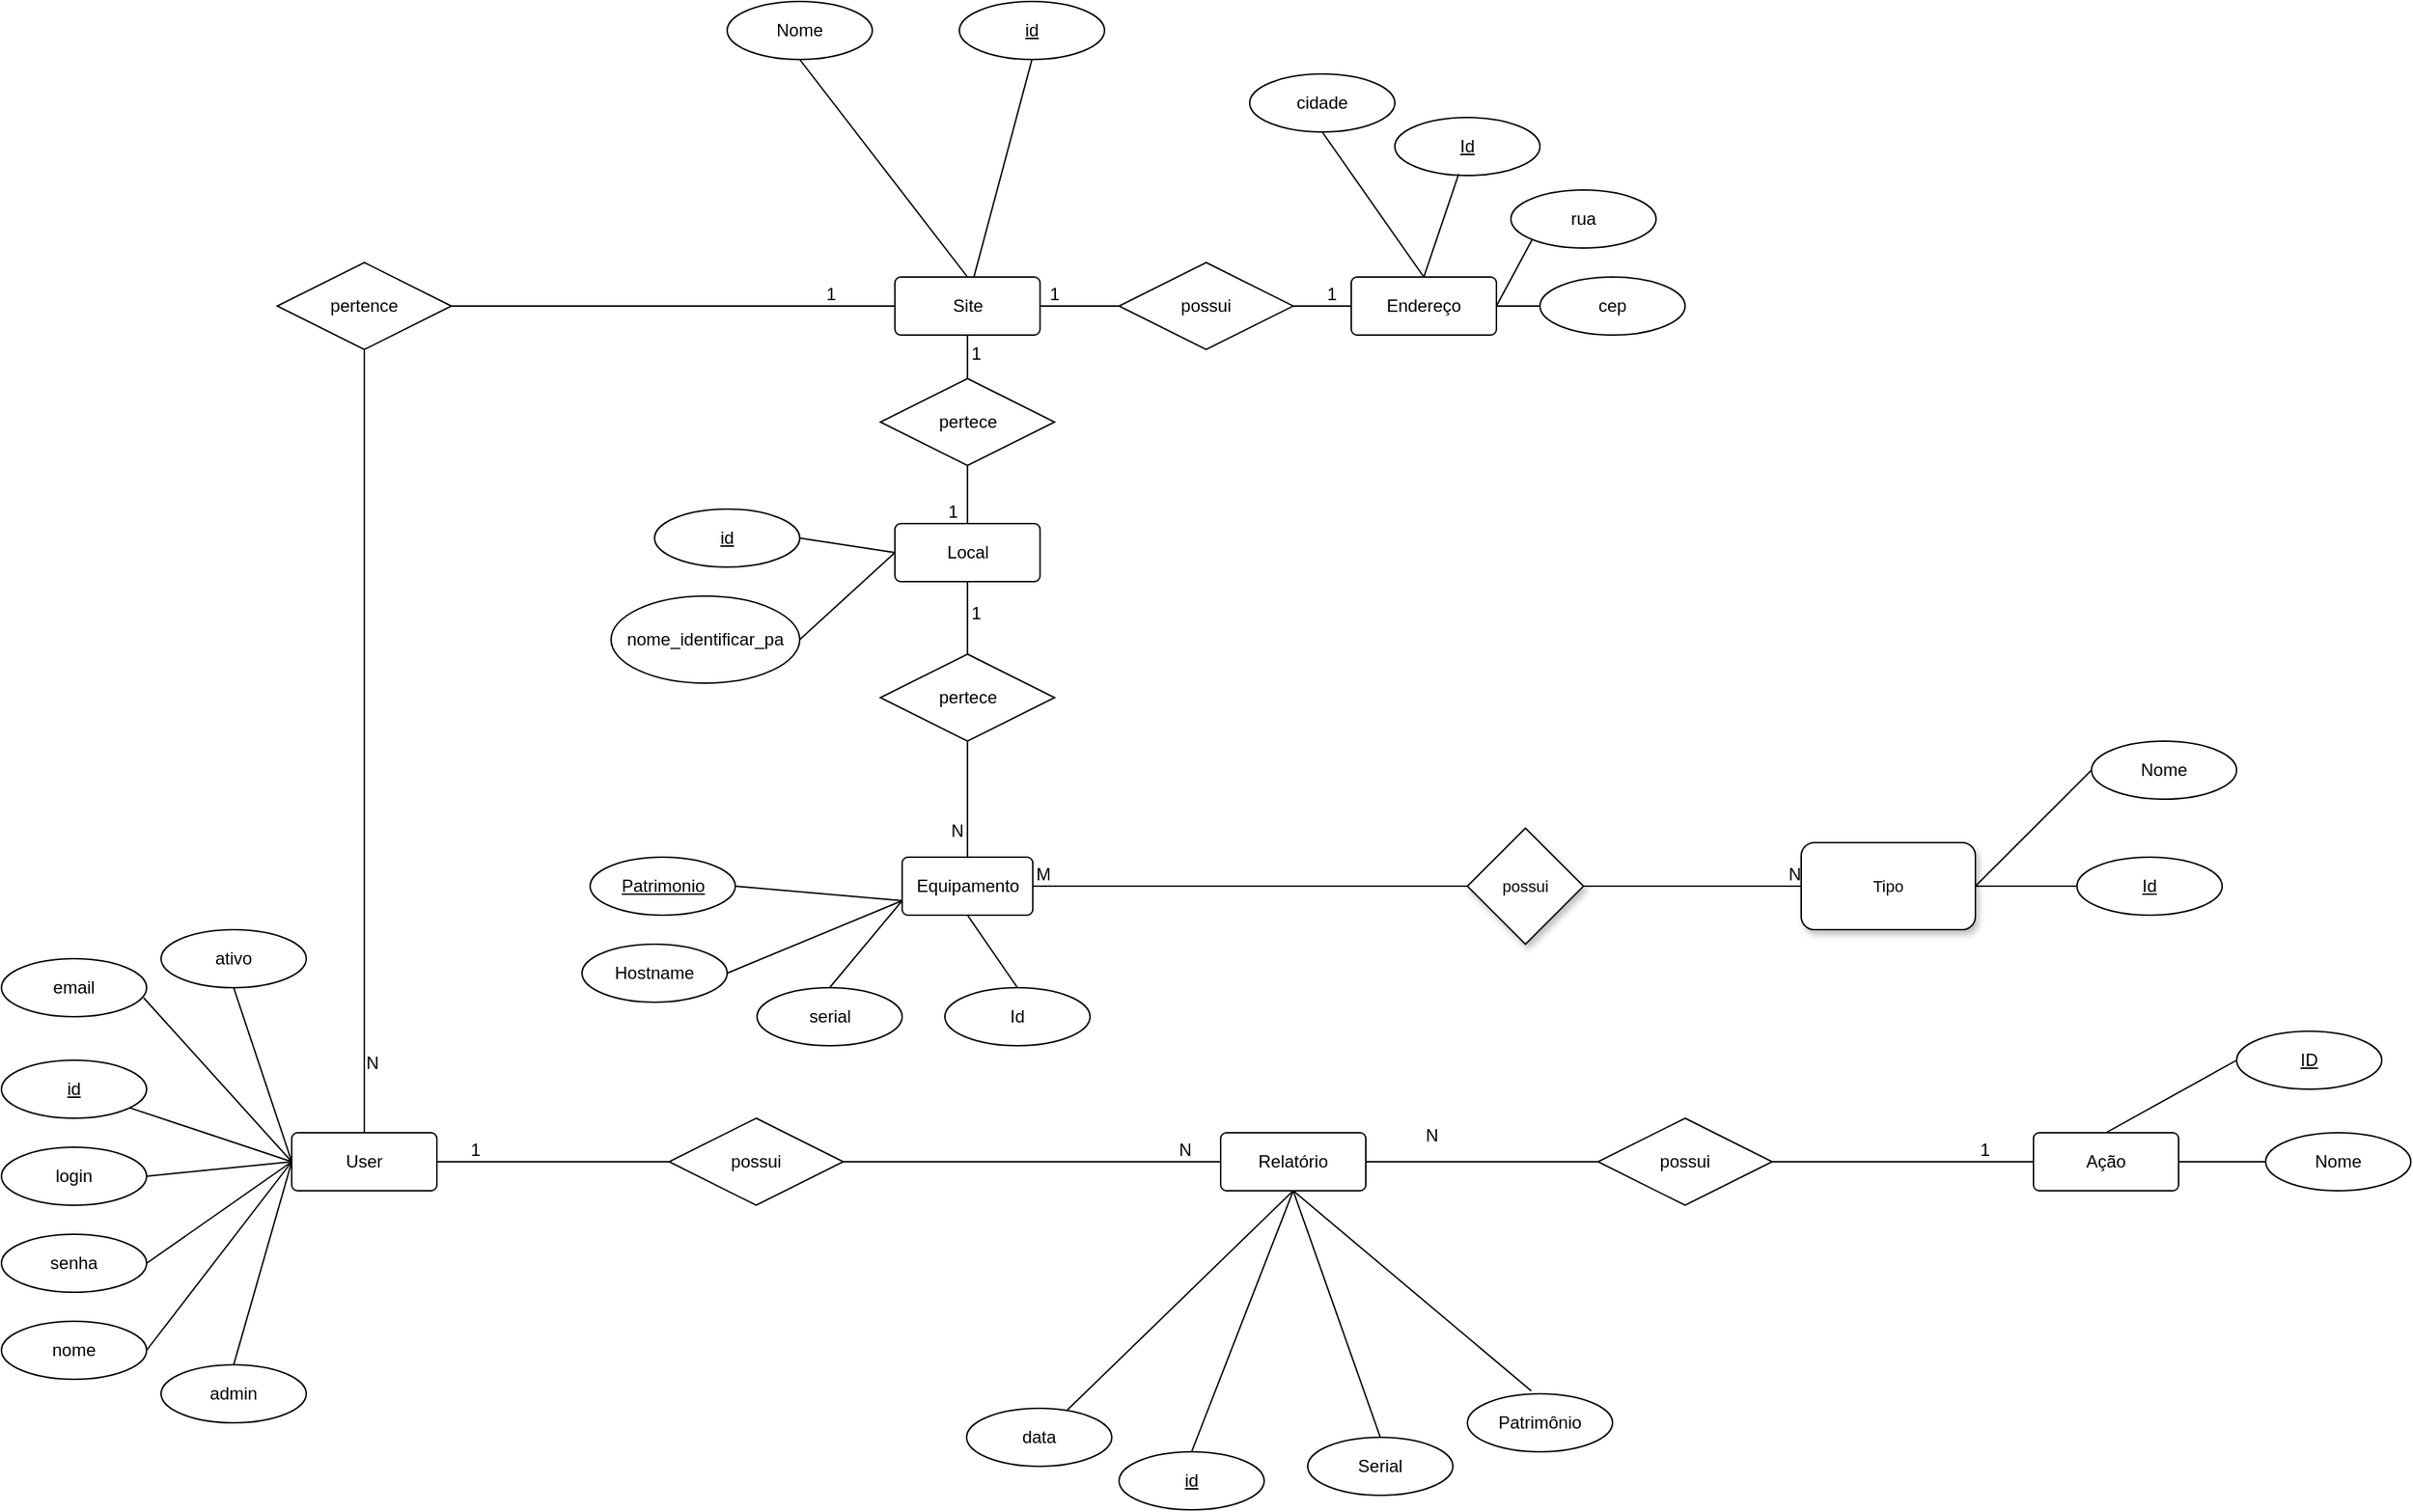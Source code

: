 <mxfile version="16.4.0" type="device"><diagram id="C5RBs43oDa-KdzZeNtuy" name="Page-1"><mxGraphModel dx="2489" dy="2034" grid="1" gridSize="10" guides="1" tooltips="1" connect="1" arrows="1" fold="1" page="1" pageScale="1" pageWidth="827" pageHeight="1169" math="0" shadow="0"><root><mxCell id="WIyWlLk6GJQsqaUBKTNV-0"/><mxCell id="WIyWlLk6GJQsqaUBKTNV-1" parent="WIyWlLk6GJQsqaUBKTNV-0"/><mxCell id="Y6eBDfCkmrL4tLhXCDpF-20" value="" style="edgeStyle=orthogonalEdgeStyle;rounded=0;orthogonalLoop=1;jettySize=auto;html=1;strokeColor=none;startArrow=none;" parent="WIyWlLk6GJQsqaUBKTNV-1" source="jL3RBgVKFGHHHNSmZObN-4" edge="1"><mxGeometry relative="1" as="geometry"><mxPoint x="144.58" y="460" as="sourcePoint"/><mxPoint x="244.58" y="460" as="targetPoint"/></mxGeometry></mxCell><mxCell id="Y6eBDfCkmrL4tLhXCDpF-49" value="possui" style="rhombus;whiteSpace=wrap;html=1;fontSize=11;shadow=1;" parent="WIyWlLk6GJQsqaUBKTNV-1" vertex="1"><mxGeometry x="710" y="340" width="80" height="80" as="geometry"/></mxCell><mxCell id="Y6eBDfCkmrL4tLhXCDpF-51" value="Tipo" style="rounded=1;whiteSpace=wrap;html=1;fontSize=11;shadow=1;" parent="WIyWlLk6GJQsqaUBKTNV-1" vertex="1"><mxGeometry x="940" y="350" width="120" height="60" as="geometry"/></mxCell><mxCell id="jL3RBgVKFGHHHNSmZObN-3" value="Patrimonio" style="ellipse;whiteSpace=wrap;html=1;align=center;fontStyle=4;" parent="WIyWlLk6GJQsqaUBKTNV-1" vertex="1"><mxGeometry x="105.58" y="360" width="100" height="40" as="geometry"/></mxCell><mxCell id="jL3RBgVKFGHHHNSmZObN-10" value="Equipamento" style="rounded=1;arcSize=10;whiteSpace=wrap;html=1;align=center;" parent="WIyWlLk6GJQsqaUBKTNV-1" vertex="1"><mxGeometry x="320.58" y="360" width="90" height="40" as="geometry"/></mxCell><mxCell id="jL3RBgVKFGHHHNSmZObN-24" value="id" style="ellipse;whiteSpace=wrap;html=1;align=center;fontStyle=4;" parent="WIyWlLk6GJQsqaUBKTNV-1" vertex="1"><mxGeometry x="360" y="-230" width="100" height="40" as="geometry"/></mxCell><mxCell id="jL3RBgVKFGHHHNSmZObN-26" value="Site" style="rounded=1;arcSize=10;whiteSpace=wrap;html=1;align=center;" parent="WIyWlLk6GJQsqaUBKTNV-1" vertex="1"><mxGeometry x="315.58" y="-40" width="100" height="40" as="geometry"/></mxCell><mxCell id="jL3RBgVKFGHHHNSmZObN-30" value="Endereço" style="rounded=1;arcSize=10;whiteSpace=wrap;html=1;align=center;" parent="WIyWlLk6GJQsqaUBKTNV-1" vertex="1"><mxGeometry x="630" y="-40" width="100" height="40" as="geometry"/></mxCell><mxCell id="jL3RBgVKFGHHHNSmZObN-31" value="Id" style="ellipse;whiteSpace=wrap;html=1;align=center;fontStyle=4;" parent="WIyWlLk6GJQsqaUBKTNV-1" vertex="1"><mxGeometry x="660" y="-150" width="100" height="40" as="geometry"/></mxCell><mxCell id="jL3RBgVKFGHHHNSmZObN-35" value="possui" style="shape=rhombus;perimeter=rhombusPerimeter;whiteSpace=wrap;html=1;align=center;" parent="WIyWlLk6GJQsqaUBKTNV-1" vertex="1"><mxGeometry x="470" y="-50" width="120" height="60" as="geometry"/></mxCell><mxCell id="jL3RBgVKFGHHHNSmZObN-38" value="" style="endArrow=none;html=1;rounded=0;entryX=0;entryY=0.5;entryDx=0;entryDy=0;exitX=1;exitY=0.5;exitDx=0;exitDy=0;" parent="WIyWlLk6GJQsqaUBKTNV-1" source="jL3RBgVKFGHHHNSmZObN-35" target="jL3RBgVKFGHHHNSmZObN-30" edge="1"><mxGeometry relative="1" as="geometry"><mxPoint x="190" y="140" as="sourcePoint"/><mxPoint x="350" y="140" as="targetPoint"/></mxGeometry></mxCell><mxCell id="jL3RBgVKFGHHHNSmZObN-39" value="1" style="resizable=0;html=1;align=right;verticalAlign=bottom;" parent="jL3RBgVKFGHHHNSmZObN-38" connectable="0" vertex="1"><mxGeometry x="1" relative="1" as="geometry"><mxPoint x="-10" as="offset"/></mxGeometry></mxCell><mxCell id="jL3RBgVKFGHHHNSmZObN-40" value="rua" style="ellipse;whiteSpace=wrap;html=1;align=center;" parent="WIyWlLk6GJQsqaUBKTNV-1" vertex="1"><mxGeometry x="740" y="-100" width="100" height="40" as="geometry"/></mxCell><mxCell id="jL3RBgVKFGHHHNSmZObN-42" value="cep" style="ellipse;whiteSpace=wrap;html=1;align=center;" parent="WIyWlLk6GJQsqaUBKTNV-1" vertex="1"><mxGeometry x="760" y="-40" width="100" height="40" as="geometry"/></mxCell><mxCell id="jL3RBgVKFGHHHNSmZObN-45" value="cidade" style="ellipse;whiteSpace=wrap;html=1;align=center;" parent="WIyWlLk6GJQsqaUBKTNV-1" vertex="1"><mxGeometry x="560" y="-180" width="100" height="40" as="geometry"/></mxCell><mxCell id="jL3RBgVKFGHHHNSmZObN-47" value="Nome" style="ellipse;whiteSpace=wrap;html=1;align=center;" parent="WIyWlLk6GJQsqaUBKTNV-1" vertex="1"><mxGeometry x="200" y="-230" width="100" height="40" as="geometry"/></mxCell><mxCell id="jL3RBgVKFGHHHNSmZObN-75" value="Relatório" style="rounded=1;arcSize=10;whiteSpace=wrap;html=1;align=center;" parent="WIyWlLk6GJQsqaUBKTNV-1" vertex="1"><mxGeometry x="540" y="550" width="100" height="40" as="geometry"/></mxCell><mxCell id="jL3RBgVKFGHHHNSmZObN-76" value="id" style="ellipse;whiteSpace=wrap;html=1;align=center;fontStyle=4;" parent="WIyWlLk6GJQsqaUBKTNV-1" vertex="1"><mxGeometry x="470" y="770" width="100" height="40" as="geometry"/></mxCell><mxCell id="jL3RBgVKFGHHHNSmZObN-78" value="" style="endArrow=none;html=1;rounded=0;entryX=0.5;entryY=0;entryDx=0;entryDy=0;exitX=0.5;exitY=1;exitDx=0;exitDy=0;" parent="WIyWlLk6GJQsqaUBKTNV-1" source="jL3RBgVKFGHHHNSmZObN-75" target="jL3RBgVKFGHHHNSmZObN-76" edge="1"><mxGeometry relative="1" as="geometry"><mxPoint x="660" y="600" as="sourcePoint"/><mxPoint x="820" y="600" as="targetPoint"/></mxGeometry></mxCell><mxCell id="jL3RBgVKFGHHHNSmZObN-83" value="Serial" style="ellipse;whiteSpace=wrap;html=1;align=center;" parent="WIyWlLk6GJQsqaUBKTNV-1" vertex="1"><mxGeometry x="600" y="760" width="100" height="40" as="geometry"/></mxCell><mxCell id="jL3RBgVKFGHHHNSmZObN-84" value="Patrimônio" style="ellipse;whiteSpace=wrap;html=1;align=center;" parent="WIyWlLk6GJQsqaUBKTNV-1" vertex="1"><mxGeometry x="710" y="730" width="100" height="40" as="geometry"/></mxCell><mxCell id="jL3RBgVKFGHHHNSmZObN-85" value="" style="endArrow=none;html=1;rounded=0;exitX=0.5;exitY=1;exitDx=0;exitDy=0;entryX=0.44;entryY=-0.05;entryDx=0;entryDy=0;entryPerimeter=0;" parent="WIyWlLk6GJQsqaUBKTNV-1" source="jL3RBgVKFGHHHNSmZObN-75" target="jL3RBgVKFGHHHNSmZObN-84" edge="1"><mxGeometry relative="1" as="geometry"><mxPoint x="630" y="660" as="sourcePoint"/><mxPoint x="790" y="660" as="targetPoint"/></mxGeometry></mxCell><mxCell id="jL3RBgVKFGHHHNSmZObN-86" value="" style="endArrow=none;html=1;rounded=0;exitX=0.5;exitY=1;exitDx=0;exitDy=0;entryX=0.5;entryY=0;entryDx=0;entryDy=0;" parent="WIyWlLk6GJQsqaUBKTNV-1" source="jL3RBgVKFGHHHNSmZObN-75" target="jL3RBgVKFGHHHNSmZObN-83" edge="1"><mxGeometry relative="1" as="geometry"><mxPoint x="630" y="660" as="sourcePoint"/><mxPoint x="790" y="660" as="targetPoint"/></mxGeometry></mxCell><mxCell id="jL3RBgVKFGHHHNSmZObN-87" value="" style="endArrow=none;html=1;rounded=0;exitX=0.5;exitY=1;exitDx=0;exitDy=0;" parent="WIyWlLk6GJQsqaUBKTNV-1" source="jL3RBgVKFGHHHNSmZObN-75" target="jL3RBgVKFGHHHNSmZObN-88" edge="1"><mxGeometry relative="1" as="geometry"><mxPoint x="630" y="660" as="sourcePoint"/><mxPoint x="790" y="660" as="targetPoint"/></mxGeometry></mxCell><mxCell id="jL3RBgVKFGHHHNSmZObN-88" value="data" style="ellipse;whiteSpace=wrap;html=1;align=center;" parent="WIyWlLk6GJQsqaUBKTNV-1" vertex="1"><mxGeometry x="365" y="740" width="100" height="40" as="geometry"/></mxCell><mxCell id="jL3RBgVKFGHHHNSmZObN-99" value="Id" style="ellipse;whiteSpace=wrap;html=1;align=center;fontStyle=4;" parent="WIyWlLk6GJQsqaUBKTNV-1" vertex="1"><mxGeometry x="1130" y="360" width="100" height="40" as="geometry"/></mxCell><mxCell id="jL3RBgVKFGHHHNSmZObN-100" value="" style="endArrow=none;html=1;rounded=0;entryX=0;entryY=0.5;entryDx=0;entryDy=0;exitX=1;exitY=0.5;exitDx=0;exitDy=0;" parent="WIyWlLk6GJQsqaUBKTNV-1" source="Y6eBDfCkmrL4tLhXCDpF-51" target="jL3RBgVKFGHHHNSmZObN-99" edge="1"><mxGeometry relative="1" as="geometry"><mxPoint x="710" y="700" as="sourcePoint"/><mxPoint x="870" y="700" as="targetPoint"/></mxGeometry></mxCell><mxCell id="jL3RBgVKFGHHHNSmZObN-102" value="Nome" style="ellipse;whiteSpace=wrap;html=1;align=center;" parent="WIyWlLk6GJQsqaUBKTNV-1" vertex="1"><mxGeometry x="1140" y="280" width="100" height="40" as="geometry"/></mxCell><mxCell id="jL3RBgVKFGHHHNSmZObN-103" value="" style="endArrow=none;html=1;rounded=0;entryX=0;entryY=0.5;entryDx=0;entryDy=0;exitX=1;exitY=0.5;exitDx=0;exitDy=0;" parent="WIyWlLk6GJQsqaUBKTNV-1" source="Y6eBDfCkmrL4tLhXCDpF-51" target="jL3RBgVKFGHHHNSmZObN-102" edge="1"><mxGeometry relative="1" as="geometry"><mxPoint x="710" y="500" as="sourcePoint"/><mxPoint x="870" y="500" as="targetPoint"/></mxGeometry></mxCell><mxCell id="jL3RBgVKFGHHHNSmZObN-104" value="User" style="rounded=1;arcSize=10;whiteSpace=wrap;html=1;align=center;" parent="WIyWlLk6GJQsqaUBKTNV-1" vertex="1"><mxGeometry x="-100" y="550" width="100" height="40" as="geometry"/></mxCell><mxCell id="jL3RBgVKFGHHHNSmZObN-105" value="" style="endArrow=none;html=1;rounded=0;entryX=0;entryY=0.5;entryDx=0;entryDy=0;exitX=1;exitY=0.5;exitDx=0;exitDy=0;" parent="WIyWlLk6GJQsqaUBKTNV-1" source="jL3RBgVKFGHHHNSmZObN-109" target="jL3RBgVKFGHHHNSmZObN-104" edge="1"><mxGeometry relative="1" as="geometry"><mxPoint x="-140" y="690" as="sourcePoint"/><mxPoint y="530" as="targetPoint"/></mxGeometry></mxCell><mxCell id="jL3RBgVKFGHHHNSmZObN-106" value="id" style="ellipse;whiteSpace=wrap;html=1;align=center;fontStyle=4;" parent="WIyWlLk6GJQsqaUBKTNV-1" vertex="1"><mxGeometry x="-300" y="500" width="100" height="40" as="geometry"/></mxCell><mxCell id="jL3RBgVKFGHHHNSmZObN-107" value="" style="endArrow=none;html=1;rounded=0;entryX=0;entryY=0.5;entryDx=0;entryDy=0;" parent="WIyWlLk6GJQsqaUBKTNV-1" source="jL3RBgVKFGHHHNSmZObN-106" target="jL3RBgVKFGHHHNSmZObN-104" edge="1"><mxGeometry relative="1" as="geometry"><mxPoint x="-160" y="530" as="sourcePoint"/><mxPoint y="530" as="targetPoint"/></mxGeometry></mxCell><mxCell id="jL3RBgVKFGHHHNSmZObN-109" value="login" style="ellipse;whiteSpace=wrap;html=1;align=center;" parent="WIyWlLk6GJQsqaUBKTNV-1" vertex="1"><mxGeometry x="-300" y="560" width="100" height="40" as="geometry"/></mxCell><mxCell id="jL3RBgVKFGHHHNSmZObN-112" value="senha" style="ellipse;whiteSpace=wrap;html=1;align=center;" parent="WIyWlLk6GJQsqaUBKTNV-1" vertex="1"><mxGeometry x="-300" y="620" width="100" height="40" as="geometry"/></mxCell><mxCell id="jL3RBgVKFGHHHNSmZObN-113" value="email" style="ellipse;whiteSpace=wrap;html=1;align=center;" parent="WIyWlLk6GJQsqaUBKTNV-1" vertex="1"><mxGeometry x="-300" y="430" width="100" height="40" as="geometry"/></mxCell><mxCell id="jL3RBgVKFGHHHNSmZObN-115" value="pertence" style="shape=rhombus;perimeter=rhombusPerimeter;whiteSpace=wrap;html=1;align=center;" parent="WIyWlLk6GJQsqaUBKTNV-1" vertex="1"><mxGeometry x="-110" y="-50" width="120" height="60" as="geometry"/></mxCell><mxCell id="jL3RBgVKFGHHHNSmZObN-116" value="" style="endArrow=none;html=1;rounded=0;entryX=0;entryY=0.5;entryDx=0;entryDy=0;exitX=1;exitY=0.5;exitDx=0;exitDy=0;" parent="WIyWlLk6GJQsqaUBKTNV-1" source="jL3RBgVKFGHHHNSmZObN-115" target="jL3RBgVKFGHHHNSmZObN-26" edge="1"><mxGeometry relative="1" as="geometry"><mxPoint x="70" y="240" as="sourcePoint"/><mxPoint x="230" y="240" as="targetPoint"/></mxGeometry></mxCell><mxCell id="jL3RBgVKFGHHHNSmZObN-117" value="1" style="resizable=0;html=1;align=right;verticalAlign=bottom;" parent="jL3RBgVKFGHHHNSmZObN-116" connectable="0" vertex="1"><mxGeometry x="1" relative="1" as="geometry"><mxPoint x="-40" as="offset"/></mxGeometry></mxCell><mxCell id="jL3RBgVKFGHHHNSmZObN-119" value="" style="endArrow=none;html=1;rounded=0;exitX=0.5;exitY=1;exitDx=0;exitDy=0;" parent="WIyWlLk6GJQsqaUBKTNV-1" source="jL3RBgVKFGHHHNSmZObN-115" target="jL3RBgVKFGHHHNSmZObN-104" edge="1"><mxGeometry relative="1" as="geometry"><mxPoint x="70" y="240" as="sourcePoint"/><mxPoint x="230" y="240" as="targetPoint"/></mxGeometry></mxCell><mxCell id="jL3RBgVKFGHHHNSmZObN-120" value="N" style="resizable=0;html=1;align=right;verticalAlign=bottom;" parent="jL3RBgVKFGHHHNSmZObN-119" connectable="0" vertex="1"><mxGeometry x="1" relative="1" as="geometry"><mxPoint x="10" y="-40" as="offset"/></mxGeometry></mxCell><mxCell id="jL3RBgVKFGHHHNSmZObN-122" value="" style="endArrow=none;html=1;rounded=0;exitX=0.98;exitY=0.675;exitDx=0;exitDy=0;exitPerimeter=0;entryX=0;entryY=0.5;entryDx=0;entryDy=0;" parent="WIyWlLk6GJQsqaUBKTNV-1" source="jL3RBgVKFGHHHNSmZObN-113" target="jL3RBgVKFGHHHNSmZObN-104" edge="1"><mxGeometry relative="1" as="geometry"><mxPoint x="210" y="740" as="sourcePoint"/><mxPoint x="370" y="740" as="targetPoint"/></mxGeometry></mxCell><mxCell id="jL3RBgVKFGHHHNSmZObN-123" value="" style="endArrow=none;html=1;rounded=0;entryX=1;entryY=0.5;entryDx=0;entryDy=0;exitX=0;exitY=0.5;exitDx=0;exitDy=0;" parent="WIyWlLk6GJQsqaUBKTNV-1" source="jL3RBgVKFGHHHNSmZObN-104" target="jL3RBgVKFGHHHNSmZObN-112" edge="1"><mxGeometry relative="1" as="geometry"><mxPoint x="210" y="740" as="sourcePoint"/><mxPoint x="370" y="740" as="targetPoint"/></mxGeometry></mxCell><mxCell id="jL3RBgVKFGHHHNSmZObN-124" value="possui" style="shape=rhombus;perimeter=rhombusPerimeter;whiteSpace=wrap;html=1;align=center;" parent="WIyWlLk6GJQsqaUBKTNV-1" vertex="1"><mxGeometry x="160" y="540" width="120" height="60" as="geometry"/></mxCell><mxCell id="jL3RBgVKFGHHHNSmZObN-125" value="" style="endArrow=none;html=1;rounded=0;entryX=0;entryY=0.5;entryDx=0;entryDy=0;exitX=1;exitY=0.5;exitDx=0;exitDy=0;" parent="WIyWlLk6GJQsqaUBKTNV-1" source="jL3RBgVKFGHHHNSmZObN-124" target="jL3RBgVKFGHHHNSmZObN-75" edge="1"><mxGeometry relative="1" as="geometry"><mxPoint x="220" y="640" as="sourcePoint"/><mxPoint x="380" y="640" as="targetPoint"/></mxGeometry></mxCell><mxCell id="jL3RBgVKFGHHHNSmZObN-126" value="N" style="resizable=0;html=1;align=right;verticalAlign=bottom;" parent="jL3RBgVKFGHHHNSmZObN-125" connectable="0" vertex="1"><mxGeometry x="1" relative="1" as="geometry"><mxPoint x="-20" as="offset"/></mxGeometry></mxCell><mxCell id="jL3RBgVKFGHHHNSmZObN-127" value="" style="endArrow=none;html=1;rounded=0;entryX=1;entryY=0.5;entryDx=0;entryDy=0;exitX=0;exitY=0.5;exitDx=0;exitDy=0;" parent="WIyWlLk6GJQsqaUBKTNV-1" source="jL3RBgVKFGHHHNSmZObN-124" target="jL3RBgVKFGHHHNSmZObN-104" edge="1"><mxGeometry relative="1" as="geometry"><mxPoint x="310" y="630" as="sourcePoint"/><mxPoint x="470" y="630" as="targetPoint"/></mxGeometry></mxCell><mxCell id="jL3RBgVKFGHHHNSmZObN-128" value="1" style="resizable=0;html=1;align=right;verticalAlign=bottom;" parent="jL3RBgVKFGHHHNSmZObN-127" connectable="0" vertex="1"><mxGeometry x="1" relative="1" as="geometry"><mxPoint x="30" as="offset"/></mxGeometry></mxCell><mxCell id="jL3RBgVKFGHHHNSmZObN-131" value="" style="endArrow=none;html=1;rounded=0;entryX=0;entryY=0.75;entryDx=0;entryDy=0;exitX=1;exitY=0.5;exitDx=0;exitDy=0;" parent="WIyWlLk6GJQsqaUBKTNV-1" source="jL3RBgVKFGHHHNSmZObN-3" target="jL3RBgVKFGHHHNSmZObN-10" edge="1"><mxGeometry relative="1" as="geometry"><mxPoint x="215.58" y="400" as="sourcePoint"/><mxPoint x="625.58" y="330" as="targetPoint"/></mxGeometry></mxCell><mxCell id="jL3RBgVKFGHHHNSmZObN-132" value="" style="endArrow=none;html=1;rounded=0;exitX=0;exitY=0.75;exitDx=0;exitDy=0;entryX=0.5;entryY=0;entryDx=0;entryDy=0;" parent="WIyWlLk6GJQsqaUBKTNV-1" source="jL3RBgVKFGHHHNSmZObN-10" target="jL3RBgVKFGHHHNSmZObN-4" edge="1"><mxGeometry relative="1" as="geometry"><mxPoint x="465.58" y="330" as="sourcePoint"/><mxPoint x="625.58" y="330" as="targetPoint"/></mxGeometry></mxCell><mxCell id="jL3RBgVKFGHHHNSmZObN-133" value="" style="endArrow=none;html=1;rounded=0;entryX=0;entryY=0.5;entryDx=0;entryDy=0;exitX=1;exitY=0.5;exitDx=0;exitDy=0;" parent="WIyWlLk6GJQsqaUBKTNV-1" source="jL3RBgVKFGHHHNSmZObN-30" target="jL3RBgVKFGHHHNSmZObN-42" edge="1"><mxGeometry relative="1" as="geometry"><mxPoint x="470" y="180" as="sourcePoint"/><mxPoint x="630" y="180" as="targetPoint"/></mxGeometry></mxCell><mxCell id="jL3RBgVKFGHHHNSmZObN-134" value="" style="endArrow=none;html=1;rounded=0;entryX=0;entryY=1;entryDx=0;entryDy=0;exitX=1;exitY=0.5;exitDx=0;exitDy=0;" parent="WIyWlLk6GJQsqaUBKTNV-1" source="jL3RBgVKFGHHHNSmZObN-30" target="jL3RBgVKFGHHHNSmZObN-40" edge="1"><mxGeometry relative="1" as="geometry"><mxPoint x="470" y="180" as="sourcePoint"/><mxPoint x="630" y="180" as="targetPoint"/></mxGeometry></mxCell><mxCell id="jL3RBgVKFGHHHNSmZObN-135" value="" style="endArrow=none;html=1;rounded=0;entryX=0.44;entryY=0.975;entryDx=0;entryDy=0;entryPerimeter=0;exitX=0.5;exitY=0;exitDx=0;exitDy=0;" parent="WIyWlLk6GJQsqaUBKTNV-1" source="jL3RBgVKFGHHHNSmZObN-30" target="jL3RBgVKFGHHHNSmZObN-31" edge="1"><mxGeometry relative="1" as="geometry"><mxPoint x="470" y="180" as="sourcePoint"/><mxPoint x="630" y="180" as="targetPoint"/></mxGeometry></mxCell><mxCell id="jL3RBgVKFGHHHNSmZObN-136" value="" style="endArrow=none;html=1;rounded=0;entryX=0.5;entryY=1;entryDx=0;entryDy=0;exitX=0.5;exitY=0;exitDx=0;exitDy=0;" parent="WIyWlLk6GJQsqaUBKTNV-1" source="jL3RBgVKFGHHHNSmZObN-30" target="jL3RBgVKFGHHHNSmZObN-45" edge="1"><mxGeometry relative="1" as="geometry"><mxPoint x="470" y="180" as="sourcePoint"/><mxPoint x="630" y="180" as="targetPoint"/></mxGeometry></mxCell><mxCell id="jL3RBgVKFGHHHNSmZObN-137" value="" style="endArrow=none;html=1;rounded=0;entryX=0.5;entryY=1;entryDx=0;entryDy=0;exitX=0.5;exitY=0;exitDx=0;exitDy=0;" parent="WIyWlLk6GJQsqaUBKTNV-1" source="jL3RBgVKFGHHHNSmZObN-26" target="jL3RBgVKFGHHHNSmZObN-47" edge="1"><mxGeometry relative="1" as="geometry"><mxPoint x="370" y="90" as="sourcePoint"/><mxPoint x="530" y="90" as="targetPoint"/></mxGeometry></mxCell><mxCell id="jL3RBgVKFGHHHNSmZObN-138" value="" style="endArrow=none;html=1;rounded=0;entryX=0.5;entryY=1;entryDx=0;entryDy=0;" parent="WIyWlLk6GJQsqaUBKTNV-1" target="jL3RBgVKFGHHHNSmZObN-24" edge="1"><mxGeometry relative="1" as="geometry"><mxPoint x="370" y="-40" as="sourcePoint"/><mxPoint x="530" y="90" as="targetPoint"/></mxGeometry></mxCell><mxCell id="jL3RBgVKFGHHHNSmZObN-139" value="nome" style="ellipse;whiteSpace=wrap;html=1;align=center;" parent="WIyWlLk6GJQsqaUBKTNV-1" vertex="1"><mxGeometry x="-300" y="680" width="100" height="40" as="geometry"/></mxCell><mxCell id="jL3RBgVKFGHHHNSmZObN-140" value="" style="endArrow=none;html=1;rounded=0;exitX=1;exitY=0.5;exitDx=0;exitDy=0;entryX=0;entryY=0.5;entryDx=0;entryDy=0;" parent="WIyWlLk6GJQsqaUBKTNV-1" source="jL3RBgVKFGHHHNSmZObN-139" target="jL3RBgVKFGHHHNSmZObN-104" edge="1"><mxGeometry relative="1" as="geometry"><mxPoint x="-180" y="718.57" as="sourcePoint"/><mxPoint x="-20" y="718.57" as="targetPoint"/></mxGeometry></mxCell><mxCell id="jL3RBgVKFGHHHNSmZObN-4" value="serial" style="ellipse;whiteSpace=wrap;html=1;align=center;" parent="WIyWlLk6GJQsqaUBKTNV-1" vertex="1"><mxGeometry x="220.58" y="450" width="100" height="40" as="geometry"/></mxCell><mxCell id="jL3RBgVKFGHHHNSmZObN-143" value="" style="edgeStyle=orthogonalEdgeStyle;rounded=0;orthogonalLoop=1;jettySize=auto;html=1;strokeColor=none;endArrow=none;" parent="WIyWlLk6GJQsqaUBKTNV-1" target="jL3RBgVKFGHHHNSmZObN-4" edge="1"><mxGeometry relative="1" as="geometry"><mxPoint x="144.58" y="460" as="sourcePoint"/><mxPoint x="244.58" y="460" as="targetPoint"/></mxGeometry></mxCell><mxCell id="jL3RBgVKFGHHHNSmZObN-144" value="Local" style="rounded=1;arcSize=10;whiteSpace=wrap;html=1;align=center;" parent="WIyWlLk6GJQsqaUBKTNV-1" vertex="1"><mxGeometry x="315.58" y="130" width="100" height="40" as="geometry"/></mxCell><mxCell id="jL3RBgVKFGHHHNSmZObN-145" value="pertece" style="shape=rhombus;perimeter=rhombusPerimeter;whiteSpace=wrap;html=1;align=center;" parent="WIyWlLk6GJQsqaUBKTNV-1" vertex="1"><mxGeometry x="305.58" y="220" width="120" height="60" as="geometry"/></mxCell><mxCell id="jL3RBgVKFGHHHNSmZObN-149" value="" style="endArrow=none;html=1;rounded=0;entryX=0.5;entryY=0;entryDx=0;entryDy=0;exitX=0.5;exitY=1;exitDx=0;exitDy=0;" parent="WIyWlLk6GJQsqaUBKTNV-1" source="jL3RBgVKFGHHHNSmZObN-145" target="jL3RBgVKFGHHHNSmZObN-10" edge="1"><mxGeometry relative="1" as="geometry"><mxPoint x="440" y="240" as="sourcePoint"/><mxPoint x="600" y="240" as="targetPoint"/></mxGeometry></mxCell><mxCell id="jL3RBgVKFGHHHNSmZObN-150" value="N" style="resizable=0;html=1;align=right;verticalAlign=bottom;" parent="jL3RBgVKFGHHHNSmZObN-149" connectable="0" vertex="1"><mxGeometry x="1" relative="1" as="geometry"><mxPoint x="-2" y="-10" as="offset"/></mxGeometry></mxCell><mxCell id="jL3RBgVKFGHHHNSmZObN-151" value="" style="endArrow=none;html=1;rounded=0;entryX=0.5;entryY=1;entryDx=0;entryDy=0;exitX=0.5;exitY=0;exitDx=0;exitDy=0;" parent="WIyWlLk6GJQsqaUBKTNV-1" source="jL3RBgVKFGHHHNSmZObN-145" target="jL3RBgVKFGHHHNSmZObN-144" edge="1"><mxGeometry relative="1" as="geometry"><mxPoint x="440" y="240" as="sourcePoint"/><mxPoint x="600" y="240" as="targetPoint"/></mxGeometry></mxCell><mxCell id="jL3RBgVKFGHHHNSmZObN-152" value="1" style="resizable=0;html=1;align=right;verticalAlign=bottom;" parent="jL3RBgVKFGHHHNSmZObN-151" connectable="0" vertex="1"><mxGeometry x="1" relative="1" as="geometry"><mxPoint x="10" y="30" as="offset"/></mxGeometry></mxCell><mxCell id="jL3RBgVKFGHHHNSmZObN-153" value="Id" style="ellipse;whiteSpace=wrap;html=1;align=center;" parent="WIyWlLk6GJQsqaUBKTNV-1" vertex="1"><mxGeometry x="350" y="450" width="100" height="40" as="geometry"/></mxCell><mxCell id="jL3RBgVKFGHHHNSmZObN-154" value="" style="endArrow=none;html=1;rounded=0;exitX=0.5;exitY=0;exitDx=0;exitDy=0;entryX=0.5;entryY=1;entryDx=0;entryDy=0;" parent="WIyWlLk6GJQsqaUBKTNV-1" source="jL3RBgVKFGHHHNSmZObN-153" target="jL3RBgVKFGHHHNSmZObN-10" edge="1"><mxGeometry relative="1" as="geometry"><mxPoint x="440" y="240" as="sourcePoint"/><mxPoint x="600" y="240" as="targetPoint"/></mxGeometry></mxCell><mxCell id="jL3RBgVKFGHHHNSmZObN-155" value="id" style="ellipse;whiteSpace=wrap;html=1;align=center;fontStyle=4;" parent="WIyWlLk6GJQsqaUBKTNV-1" vertex="1"><mxGeometry x="150" y="120" width="100" height="40" as="geometry"/></mxCell><mxCell id="jL3RBgVKFGHHHNSmZObN-156" value="nome_identificar_pa" style="ellipse;whiteSpace=wrap;html=1;align=center;" parent="WIyWlLk6GJQsqaUBKTNV-1" vertex="1"><mxGeometry x="120" y="180" width="130" height="60" as="geometry"/></mxCell><mxCell id="jL3RBgVKFGHHHNSmZObN-157" value="" style="endArrow=none;html=1;rounded=0;exitX=1;exitY=0.5;exitDx=0;exitDy=0;entryX=0;entryY=0.5;entryDx=0;entryDy=0;" parent="WIyWlLk6GJQsqaUBKTNV-1" source="jL3RBgVKFGHHHNSmZObN-155" target="jL3RBgVKFGHHHNSmZObN-144" edge="1"><mxGeometry relative="1" as="geometry"><mxPoint x="440" y="240" as="sourcePoint"/><mxPoint x="600" y="240" as="targetPoint"/></mxGeometry></mxCell><mxCell id="jL3RBgVKFGHHHNSmZObN-158" value="" style="endArrow=none;html=1;rounded=0;exitX=1;exitY=0.5;exitDx=0;exitDy=0;entryX=0;entryY=0.5;entryDx=0;entryDy=0;" parent="WIyWlLk6GJQsqaUBKTNV-1" source="jL3RBgVKFGHHHNSmZObN-156" target="jL3RBgVKFGHHHNSmZObN-144" edge="1"><mxGeometry relative="1" as="geometry"><mxPoint x="440" y="240" as="sourcePoint"/><mxPoint x="600" y="240" as="targetPoint"/></mxGeometry></mxCell><mxCell id="OOTRdPc1EYuUufEc7CPE-1" value="pertece" style="shape=rhombus;perimeter=rhombusPerimeter;whiteSpace=wrap;html=1;align=center;" parent="WIyWlLk6GJQsqaUBKTNV-1" vertex="1"><mxGeometry x="305.58" y="30" width="120" height="60" as="geometry"/></mxCell><mxCell id="OOTRdPc1EYuUufEc7CPE-4" value="" style="endArrow=none;html=1;rounded=0;entryX=0.5;entryY=0;entryDx=0;entryDy=0;exitX=0.5;exitY=1;exitDx=0;exitDy=0;" parent="WIyWlLk6GJQsqaUBKTNV-1" source="OOTRdPc1EYuUufEc7CPE-1" target="jL3RBgVKFGHHHNSmZObN-144" edge="1"><mxGeometry relative="1" as="geometry"><mxPoint x="510" y="230" as="sourcePoint"/><mxPoint x="670" y="230" as="targetPoint"/></mxGeometry></mxCell><mxCell id="OOTRdPc1EYuUufEc7CPE-5" value="1" style="resizable=0;html=1;align=right;verticalAlign=bottom;" parent="OOTRdPc1EYuUufEc7CPE-4" connectable="0" vertex="1"><mxGeometry x="1" relative="1" as="geometry"><mxPoint x="-6" as="offset"/></mxGeometry></mxCell><mxCell id="cCmvtChLbTxGzkrsQaXY-4" value="" style="endArrow=none;html=1;rounded=0;entryX=1;entryY=0.5;entryDx=0;entryDy=0;exitX=0;exitY=0.5;exitDx=0;exitDy=0;" parent="WIyWlLk6GJQsqaUBKTNV-1" source="jL3RBgVKFGHHHNSmZObN-35" target="jL3RBgVKFGHHHNSmZObN-26" edge="1"><mxGeometry relative="1" as="geometry"><mxPoint x="430" y="170" as="sourcePoint"/><mxPoint x="590" y="170" as="targetPoint"/></mxGeometry></mxCell><mxCell id="cCmvtChLbTxGzkrsQaXY-5" value="1" style="resizable=0;html=1;align=right;verticalAlign=bottom;" parent="cCmvtChLbTxGzkrsQaXY-4" connectable="0" vertex="1"><mxGeometry x="1" relative="1" as="geometry"><mxPoint x="14" as="offset"/></mxGeometry></mxCell><mxCell id="cCmvtChLbTxGzkrsQaXY-6" value="" style="endArrow=none;html=1;rounded=0;entryX=1;entryY=0.5;entryDx=0;entryDy=0;exitX=0;exitY=0.5;exitDx=0;exitDy=0;" parent="WIyWlLk6GJQsqaUBKTNV-1" source="hMl8LLnB_Ac-vKZsG6ww-5" target="jL3RBgVKFGHHHNSmZObN-75" edge="1"><mxGeometry relative="1" as="geometry"><mxPoint x="790" y="570" as="sourcePoint"/><mxPoint x="589" y="550" as="targetPoint"/></mxGeometry></mxCell><mxCell id="cCmvtChLbTxGzkrsQaXY-7" value="N" style="resizable=0;html=1;align=right;verticalAlign=bottom;" parent="cCmvtChLbTxGzkrsQaXY-6" connectable="0" vertex="1"><mxGeometry x="1" relative="1" as="geometry"><mxPoint x="50" y="-10" as="offset"/></mxGeometry></mxCell><mxCell id="cCmvtChLbTxGzkrsQaXY-10" value="" style="endArrow=none;html=1;rounded=0;entryX=0.5;entryY=1;entryDx=0;entryDy=0;exitX=0.5;exitY=0;exitDx=0;exitDy=0;" parent="WIyWlLk6GJQsqaUBKTNV-1" source="OOTRdPc1EYuUufEc7CPE-1" target="jL3RBgVKFGHHHNSmZObN-26" edge="1"><mxGeometry relative="1" as="geometry"><mxPoint x="690" y="380" as="sourcePoint"/><mxPoint x="850" y="380" as="targetPoint"/></mxGeometry></mxCell><mxCell id="cCmvtChLbTxGzkrsQaXY-11" value="1" style="resizable=0;html=1;align=right;verticalAlign=bottom;" parent="cCmvtChLbTxGzkrsQaXY-10" connectable="0" vertex="1"><mxGeometry x="1" relative="1" as="geometry"><mxPoint x="10" y="21" as="offset"/></mxGeometry></mxCell><mxCell id="GOibwB08bHjvyeaDyeHn-0" value="Hostname" style="ellipse;whiteSpace=wrap;html=1;align=center;" parent="WIyWlLk6GJQsqaUBKTNV-1" vertex="1"><mxGeometry x="100" y="420" width="100" height="40" as="geometry"/></mxCell><mxCell id="GOibwB08bHjvyeaDyeHn-1" value="" style="endArrow=none;html=1;rounded=0;exitX=1;exitY=0.5;exitDx=0;exitDy=0;entryX=0;entryY=0.75;entryDx=0;entryDy=0;" parent="WIyWlLk6GJQsqaUBKTNV-1" source="GOibwB08bHjvyeaDyeHn-0" target="jL3RBgVKFGHHHNSmZObN-10" edge="1"><mxGeometry relative="1" as="geometry"><mxPoint x="470" y="270" as="sourcePoint"/><mxPoint x="630" y="270" as="targetPoint"/></mxGeometry></mxCell><mxCell id="hMl8LLnB_Ac-vKZsG6ww-2" value="Ação" style="rounded=1;arcSize=10;whiteSpace=wrap;html=1;align=center;" parent="WIyWlLk6GJQsqaUBKTNV-1" vertex="1"><mxGeometry x="1100" y="550" width="100" height="40" as="geometry"/></mxCell><mxCell id="hMl8LLnB_Ac-vKZsG6ww-5" value="possui" style="shape=rhombus;perimeter=rhombusPerimeter;whiteSpace=wrap;html=1;align=center;" parent="WIyWlLk6GJQsqaUBKTNV-1" vertex="1"><mxGeometry x="800" y="540" width="120" height="60" as="geometry"/></mxCell><mxCell id="hMl8LLnB_Ac-vKZsG6ww-6" value="" style="endArrow=none;html=1;rounded=0;entryX=0;entryY=0.5;entryDx=0;entryDy=0;exitX=1;exitY=0.5;exitDx=0;exitDy=0;" parent="WIyWlLk6GJQsqaUBKTNV-1" source="hMl8LLnB_Ac-vKZsG6ww-5" target="hMl8LLnB_Ac-vKZsG6ww-2" edge="1"><mxGeometry relative="1" as="geometry"><mxPoint x="470" y="370" as="sourcePoint"/><mxPoint x="630" y="370" as="targetPoint"/></mxGeometry></mxCell><mxCell id="hMl8LLnB_Ac-vKZsG6ww-7" value="1" style="resizable=0;html=1;align=right;verticalAlign=bottom;" parent="hMl8LLnB_Ac-vKZsG6ww-6" connectable="0" vertex="1"><mxGeometry x="1" relative="1" as="geometry"><mxPoint x="-30" as="offset"/></mxGeometry></mxCell><mxCell id="hMl8LLnB_Ac-vKZsG6ww-8" value="ID" style="ellipse;whiteSpace=wrap;html=1;align=center;fontStyle=4;" parent="WIyWlLk6GJQsqaUBKTNV-1" vertex="1"><mxGeometry x="1240" y="480" width="100" height="40" as="geometry"/></mxCell><mxCell id="hMl8LLnB_Ac-vKZsG6ww-9" value="" style="endArrow=none;html=1;rounded=0;entryX=0;entryY=0.5;entryDx=0;entryDy=0;exitX=0.5;exitY=0;exitDx=0;exitDy=0;" parent="WIyWlLk6GJQsqaUBKTNV-1" source="hMl8LLnB_Ac-vKZsG6ww-2" target="hMl8LLnB_Ac-vKZsG6ww-8" edge="1"><mxGeometry relative="1" as="geometry"><mxPoint x="470" y="370" as="sourcePoint"/><mxPoint x="630" y="370" as="targetPoint"/></mxGeometry></mxCell><mxCell id="hMl8LLnB_Ac-vKZsG6ww-10" value="Nome" style="ellipse;whiteSpace=wrap;html=1;align=center;" parent="WIyWlLk6GJQsqaUBKTNV-1" vertex="1"><mxGeometry x="1260" y="550" width="100" height="40" as="geometry"/></mxCell><mxCell id="hMl8LLnB_Ac-vKZsG6ww-11" value="" style="endArrow=none;html=1;rounded=0;entryX=0;entryY=0.5;entryDx=0;entryDy=0;exitX=1;exitY=0.5;exitDx=0;exitDy=0;" parent="WIyWlLk6GJQsqaUBKTNV-1" source="hMl8LLnB_Ac-vKZsG6ww-2" target="hMl8LLnB_Ac-vKZsG6ww-10" edge="1"><mxGeometry relative="1" as="geometry"><mxPoint x="470" y="370" as="sourcePoint"/><mxPoint x="630" y="370" as="targetPoint"/></mxGeometry></mxCell><mxCell id="aX39h5R8xovUcqYB0oIZ-0" value="admin" style="ellipse;whiteSpace=wrap;html=1;align=center;" parent="WIyWlLk6GJQsqaUBKTNV-1" vertex="1"><mxGeometry x="-190" y="710" width="100" height="40" as="geometry"/></mxCell><mxCell id="aX39h5R8xovUcqYB0oIZ-3" value="" style="endArrow=none;html=1;rounded=0;exitX=0;exitY=0.5;exitDx=0;exitDy=0;entryX=0.5;entryY=0;entryDx=0;entryDy=0;" parent="WIyWlLk6GJQsqaUBKTNV-1" source="jL3RBgVKFGHHHNSmZObN-104" target="aX39h5R8xovUcqYB0oIZ-0" edge="1"><mxGeometry relative="1" as="geometry"><mxPoint x="100" y="480" as="sourcePoint"/><mxPoint x="260" y="480" as="targetPoint"/></mxGeometry></mxCell><mxCell id="aX39h5R8xovUcqYB0oIZ-4" value="ativo" style="ellipse;whiteSpace=wrap;html=1;align=center;" parent="WIyWlLk6GJQsqaUBKTNV-1" vertex="1"><mxGeometry x="-190" y="410" width="100" height="40" as="geometry"/></mxCell><mxCell id="aX39h5R8xovUcqYB0oIZ-5" value="" style="endArrow=none;html=1;rounded=0;entryX=0.5;entryY=1;entryDx=0;entryDy=0;" parent="WIyWlLk6GJQsqaUBKTNV-1" target="aX39h5R8xovUcqYB0oIZ-4" edge="1"><mxGeometry relative="1" as="geometry"><mxPoint x="-100" y="570" as="sourcePoint"/><mxPoint x="260" y="480" as="targetPoint"/></mxGeometry></mxCell><mxCell id="2jhRCzPM6ByL0zZ19kRL-4" value="" style="endArrow=none;html=1;rounded=0;exitX=1;exitY=0.5;exitDx=0;exitDy=0;entryX=0;entryY=0.5;entryDx=0;entryDy=0;" edge="1" parent="WIyWlLk6GJQsqaUBKTNV-1" source="jL3RBgVKFGHHHNSmZObN-10" target="Y6eBDfCkmrL4tLhXCDpF-49"><mxGeometry relative="1" as="geometry"><mxPoint x="790" y="430" as="sourcePoint"/><mxPoint x="950" y="430" as="targetPoint"/><Array as="points"/></mxGeometry></mxCell><mxCell id="2jhRCzPM6ByL0zZ19kRL-5" value="M" style="resizable=0;html=1;align=left;verticalAlign=bottom;" connectable="0" vertex="1" parent="2jhRCzPM6ByL0zZ19kRL-4"><mxGeometry x="-1" relative="1" as="geometry"/></mxCell><mxCell id="2jhRCzPM6ByL0zZ19kRL-7" value="" style="endArrow=none;html=1;rounded=0;entryX=0;entryY=0.5;entryDx=0;entryDy=0;exitX=1;exitY=0.5;exitDx=0;exitDy=0;" edge="1" parent="WIyWlLk6GJQsqaUBKTNV-1" source="Y6eBDfCkmrL4tLhXCDpF-49" target="Y6eBDfCkmrL4tLhXCDpF-51"><mxGeometry relative="1" as="geometry"><mxPoint x="790" y="430" as="sourcePoint"/><mxPoint x="950" y="430" as="targetPoint"/></mxGeometry></mxCell><mxCell id="2jhRCzPM6ByL0zZ19kRL-8" value="N" style="resizable=0;html=1;align=right;verticalAlign=bottom;" connectable="0" vertex="1" parent="2jhRCzPM6ByL0zZ19kRL-7"><mxGeometry x="1" relative="1" as="geometry"/></mxCell></root></mxGraphModel></diagram></mxfile>